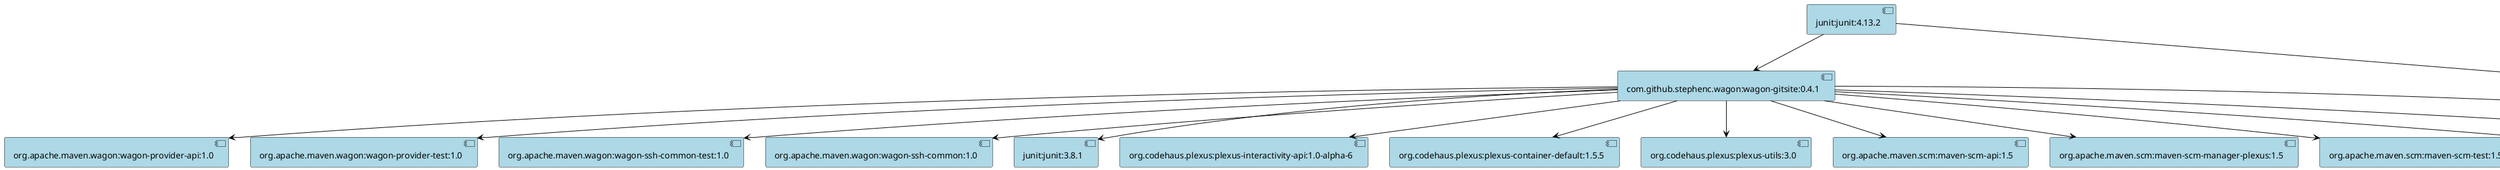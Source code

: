 @startuml
skinparam rankdir LR
skinparam component {
  BackgroundColor LightBlue
  BorderColor Black
  ArrowColor Black
}

' Определение узлов
component "junit:junit:4.13.2" as junit_4_13_2
component "com.github.stephenc.wagon:wagon-gitsite:0.4.1" as wagon_gitsite_0_4_1
component "org.apache.maven.wagon:wagon-provider-api:1.0" as wagon_api_1_0
component "org.apache.maven.wagon:wagon-provider-test:1.0" as wagon_test_1_0
component "org.apache.maven.wagon:wagon-ssh-common-test:1.0" as ssh_common_test_1_0
component "org.apache.maven.wagon:wagon-ssh-common:1.0" as ssh_common_1_0
component "junit:junit:3.8.1" as junit_3_8_1
component "org.codehaus.plexus:plexus-interactivity-api:1.0-alpha-6" as plexus_api_alpha_6
component "org.codehaus.plexus:plexus-container-default:1.5.5" as plexus_container_1_5_5
component "org.codehaus.plexus:plexus-utils:3.0" as plexus_utils_3_0
component "org.apache.maven.scm:maven-scm-api:1.5" as scm_api_1_5
component "org.apache.maven.scm:maven-scm-manager-plexus:1.5" as scm_manager_1_5
component "org.apache.maven.scm:maven-scm-test:1.5" as scm_test_1_5
component "org.apache.maven.scm:maven-scm-provider-gitexe:1.5" as scm_gitexe_1_5
component "org.apache.maven.scm:maven-scm-provider-git-commons:1.5" as scm_gitcommons_1_5
component "net.sf.docbook:docbook-xml:5.0-all" as docbook_5_0
component "org.apache.maven.doxia:doxia-module-markdown:1.5" as doxia_markdown_1_5
component "org.pegdown:pegdown:1.2.1" as pegdown_1_2_1

' Определение связей
junit_4_13_2 --> wagon_gitsite_0_4_1
junit_4_13_2 --> doxia_markdown_1_5
wagon_gitsite_0_4_1 --> wagon_api_1_0
wagon_gitsite_0_4_1 --> wagon_test_1_0
wagon_gitsite_0_4_1 --> ssh_common_test_1_0
wagon_gitsite_0_4_1 --> ssh_common_1_0
wagon_gitsite_0_4_1 --> junit_3_8_1
wagon_gitsite_0_4_1 --> plexus_api_alpha_6
wagon_gitsite_0_4_1 --> plexus_container_1_5_5
wagon_gitsite_0_4_1 --> plexus_utils_3_0
wagon_gitsite_0_4_1 --> scm_api_1_5
wagon_gitsite_0_4_1 --> scm_manager_1_5
wagon_gitsite_0_4_1 --> scm_test_1_5
wagon_gitsite_0_4_1 --> scm_gitexe_1_5
wagon_gitsite_0_4_1 --> scm_gitcommons_1_5
wagon_gitsite_0_4_1 --> docbook_5_0
doxia_markdown_1_5 --> pegdown_1_2_1
@enduml


